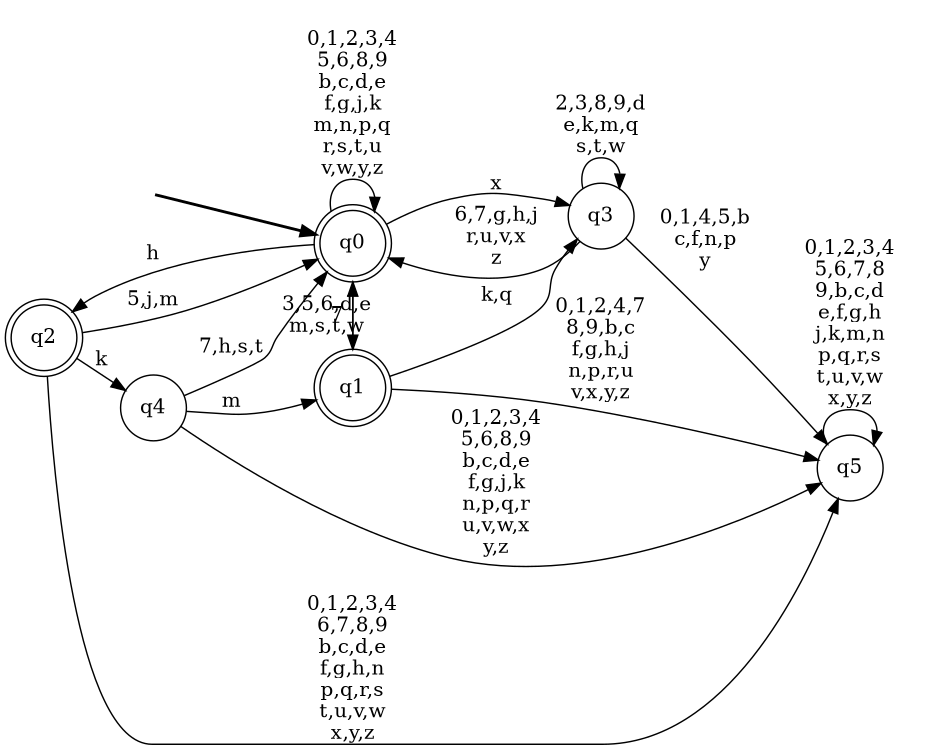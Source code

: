 digraph BlueStar {
__start0 [style = invis, shape = none, label = "", width = 0, height = 0];

rankdir=LR;
size="8,5";

s0 [style="rounded,filled", color="black", fillcolor="white" shape="doublecircle", label="q0"];
s1 [style="rounded,filled", color="black", fillcolor="white" shape="doublecircle", label="q1"];
s2 [style="rounded,filled", color="black", fillcolor="white" shape="doublecircle", label="q2"];
s3 [style="filled", color="black", fillcolor="white" shape="circle", label="q3"];
s4 [style="filled", color="black", fillcolor="white" shape="circle", label="q4"];
s5 [style="filled", color="black", fillcolor="white" shape="circle", label="q5"];
subgraph cluster_main { 
	graph [pad=".75", ranksep="0.15", nodesep="0.15"];
	 style=invis; 
	__start0 -> s0 [penwidth=2];
}
s0 -> s0 [label="0,1,2,3,4\n5,6,8,9\nb,c,d,e\nf,g,j,k\nm,n,p,q\nr,s,t,u\nv,w,y,z"];
s0 -> s1 [label="7"];
s0 -> s2 [label="h"];
s0 -> s3 [label="x"];
s1 -> s0 [label="3,5,6,d,e\nm,s,t,w"];
s1 -> s3 [label="k,q"];
s1 -> s5 [label="0,1,2,4,7\n8,9,b,c\nf,g,h,j\nn,p,r,u\nv,x,y,z"];
s2 -> s0 [label="5,j,m"];
s2 -> s4 [label="k"];
s2 -> s5 [label="0,1,2,3,4\n6,7,8,9\nb,c,d,e\nf,g,h,n\np,q,r,s\nt,u,v,w\nx,y,z"];
s3 -> s0 [label="6,7,g,h,j\nr,u,v,x\nz"];
s3 -> s3 [label="2,3,8,9,d\ne,k,m,q\ns,t,w"];
s3 -> s5 [label="0,1,4,5,b\nc,f,n,p\ny"];
s4 -> s0 [label="7,h,s,t"];
s4 -> s1 [label="m"];
s4 -> s5 [label="0,1,2,3,4\n5,6,8,9\nb,c,d,e\nf,g,j,k\nn,p,q,r\nu,v,w,x\ny,z"];
s5 -> s5 [label="0,1,2,3,4\n5,6,7,8\n9,b,c,d\ne,f,g,h\nj,k,m,n\np,q,r,s\nt,u,v,w\nx,y,z"];

}